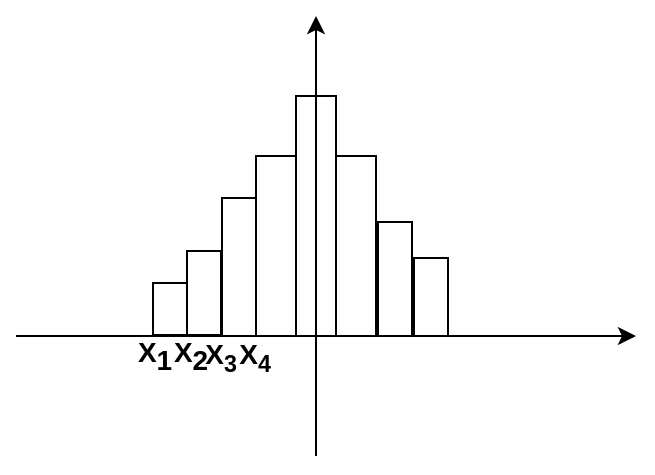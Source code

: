 <mxfile version="11.1.4" type="device"><diagram id="HYvZMXqRX3S5W62TuBE0" name="Страница 1"><mxGraphModel dx="210" dy="238" grid="1" gridSize="10" guides="1" tooltips="1" connect="1" arrows="1" fold="1" page="1" pageScale="1" pageWidth="827" pageHeight="1169" math="0" shadow="0"><root><mxCell id="0"/><mxCell id="1" parent="0"/><mxCell id="bu512y3i9jyo2c--ZiKY-1" value="" style="endArrow=classic;html=1;" parent="1" edge="1"><mxGeometry width="50" height="50" relative="1" as="geometry"><mxPoint x="400" y="260" as="sourcePoint"/><mxPoint x="400" y="40" as="targetPoint"/></mxGeometry></mxCell><mxCell id="bu512y3i9jyo2c--ZiKY-2" value="" style="endArrow=classic;html=1;" parent="1" edge="1"><mxGeometry width="50" height="50" relative="1" as="geometry"><mxPoint x="250" y="200" as="sourcePoint"/><mxPoint x="560" y="200" as="targetPoint"/></mxGeometry></mxCell><mxCell id="bu512y3i9jyo2c--ZiKY-3" value="" style="rounded=0;whiteSpace=wrap;html=1;rotation=-90;fillColor=none;" parent="1" vertex="1"><mxGeometry x="340" y="130" width="120" height="20" as="geometry"/></mxCell><mxCell id="bu512y3i9jyo2c--ZiKY-6" value="" style="rounded=0;whiteSpace=wrap;html=1;rotation=-90;fillColor=none;" parent="1" vertex="1"><mxGeometry x="375" y="145" width="90" height="20" as="geometry"/></mxCell><mxCell id="bu512y3i9jyo2c--ZiKY-7" value="" style="rounded=0;whiteSpace=wrap;html=1;rotation=-90;fillColor=none;" parent="1" vertex="1"><mxGeometry x="335" y="145" width="90" height="20" as="geometry"/></mxCell><mxCell id="bu512y3i9jyo2c--ZiKY-10" value="" style="rounded=0;whiteSpace=wrap;html=1;rotation=-90;fillColor=none;aspect=fixed;" parent="1" vertex="1"><mxGeometry x="327" y="157" width="69" height="17" as="geometry"/></mxCell><mxCell id="bu512y3i9jyo2c--ZiKY-13" value="" style="rounded=0;whiteSpace=wrap;html=1;rotation=-90;fillColor=none;" parent="1" vertex="1"><mxGeometry x="411" y="163" width="57" height="17" as="geometry"/></mxCell><mxCell id="bu512y3i9jyo2c--ZiKY-14" value="" style="rounded=0;whiteSpace=wrap;html=1;rotation=-90;fillColor=none;" parent="1" vertex="1"><mxGeometry x="323" y="170" width="42" height="17" as="geometry"/></mxCell><mxCell id="bu512y3i9jyo2c--ZiKY-15" value="" style="rounded=0;whiteSpace=wrap;html=1;rotation=-90;fillColor=none;" parent="1" vertex="1"><mxGeometry x="314" y="178" width="26" height="17" as="geometry"/></mxCell><mxCell id="bu512y3i9jyo2c--ZiKY-16" value="" style="rounded=0;whiteSpace=wrap;html=1;rotation=-90;fillColor=none;" parent="1" vertex="1"><mxGeometry x="438" y="172" width="39" height="17" as="geometry"/></mxCell><mxCell id="bu512y3i9jyo2c--ZiKY-19" value="X&lt;sub style=&quot;font-size: 14px;&quot;&gt;1&lt;/sub&gt;" style="text;strokeColor=none;fillColor=none;html=1;fontSize=14;fontStyle=1;verticalAlign=middle;align=center;" parent="1" vertex="1"><mxGeometry x="294" y="200" width="50" height="20" as="geometry"/></mxCell><mxCell id="bu512y3i9jyo2c--ZiKY-20" value="&lt;font style=&quot;font-size: 14px;&quot;&gt;X&lt;sub style=&quot;font-size: 14px;&quot;&gt;2&lt;/sub&gt;&lt;/font&gt;" style="text;strokeColor=none;fillColor=none;html=1;fontSize=14;fontStyle=1;verticalAlign=middle;align=center;" parent="1" vertex="1"><mxGeometry x="311.5" y="200" width="50" height="20" as="geometry"/></mxCell><mxCell id="bu512y3i9jyo2c--ZiKY-21" value="&lt;font style=&quot;font-size: 14px&quot;&gt;X&lt;sub&gt;3&lt;/sub&gt;&lt;/font&gt;" style="text;strokeColor=none;fillColor=none;html=1;fontSize=9;fontStyle=1;verticalAlign=middle;align=center;" parent="1" vertex="1"><mxGeometry x="327" y="200" width="50" height="20" as="geometry"/></mxCell><mxCell id="bu512y3i9jyo2c--ZiKY-22" value="&lt;font style=&quot;font-size: 14px&quot;&gt;X&lt;sub&gt;4&lt;/sub&gt;&lt;/font&gt;" style="text;strokeColor=none;fillColor=none;html=1;fontSize=9;fontStyle=1;verticalAlign=middle;align=center;" parent="1" vertex="1"><mxGeometry x="344" y="200" width="50" height="20" as="geometry"/></mxCell></root></mxGraphModel></diagram></mxfile>